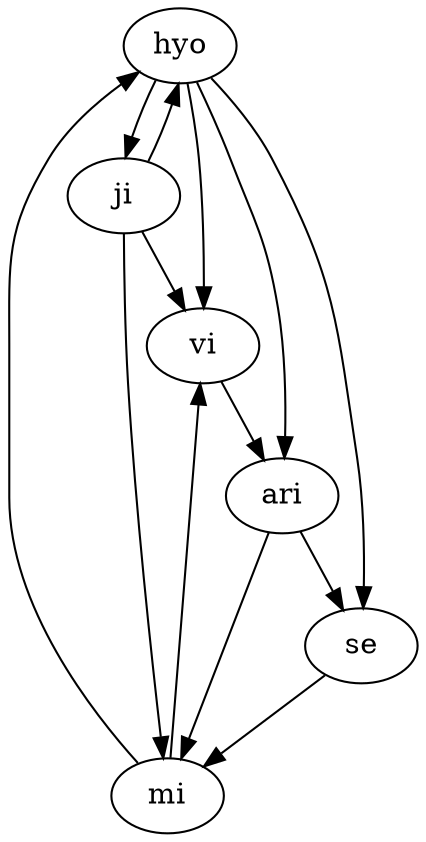 digraph {
hyo->ji;
ji->hyo;
mi->hyo;
hyo->vi;
hyo->se;
hyo->ari;
ji->mi;
ji->vi;
mi->vi;
se->mi;
ari->mi;
vi->ari;
ari->se;
}